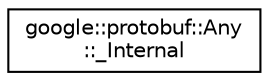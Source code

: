 digraph "类继承关系图"
{
 // LATEX_PDF_SIZE
  edge [fontname="Helvetica",fontsize="10",labelfontname="Helvetica",labelfontsize="10"];
  node [fontname="Helvetica",fontsize="10",shape=record];
  rankdir="LR";
  Node0 [label="google::protobuf::Any\l::_Internal",height=0.2,width=0.4,color="black", fillcolor="white", style="filled",URL="$classAny_1_1__Internal.html",tooltip=" "];
}
